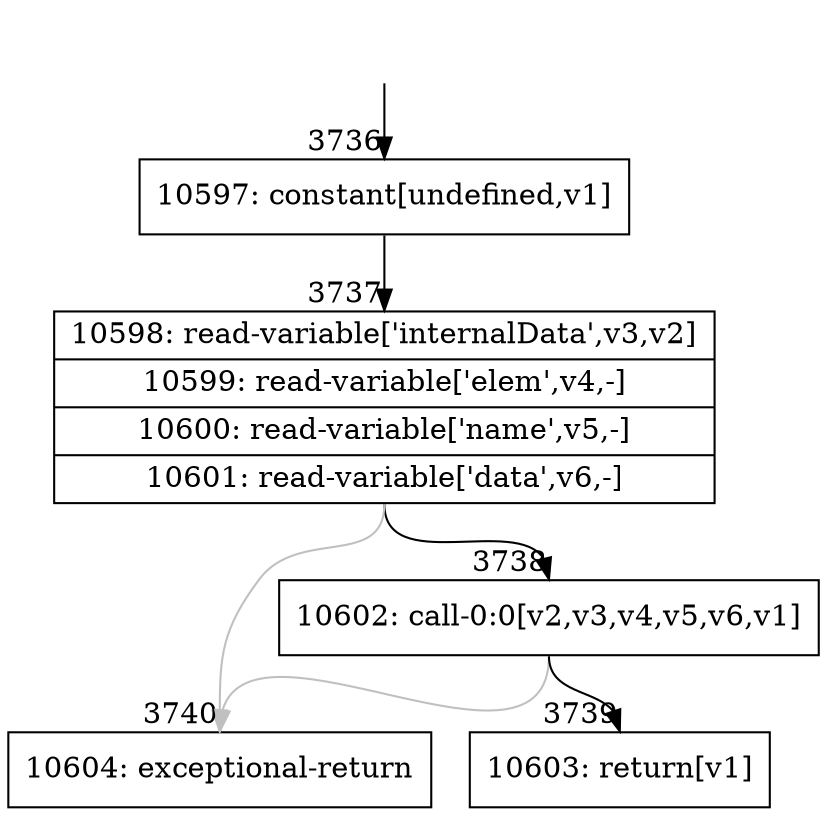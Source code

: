 digraph {
rankdir="TD"
BB_entry246[shape=none,label=""];
BB_entry246 -> BB3736 [tailport=s, headport=n, headlabel="    3736"]
BB3736 [shape=record label="{10597: constant[undefined,v1]}" ] 
BB3736 -> BB3737 [tailport=s, headport=n, headlabel="      3737"]
BB3737 [shape=record label="{10598: read-variable['internalData',v3,v2]|10599: read-variable['elem',v4,-]|10600: read-variable['name',v5,-]|10601: read-variable['data',v6,-]}" ] 
BB3737 -> BB3738 [tailport=s, headport=n, headlabel="      3738"]
BB3737 -> BB3740 [tailport=s, headport=n, color=gray, headlabel="      3740"]
BB3738 [shape=record label="{10602: call-0:0[v2,v3,v4,v5,v6,v1]}" ] 
BB3738 -> BB3739 [tailport=s, headport=n, headlabel="      3739"]
BB3738 -> BB3740 [tailport=s, headport=n, color=gray]
BB3739 [shape=record label="{10603: return[v1]}" ] 
BB3740 [shape=record label="{10604: exceptional-return}" ] 
}
